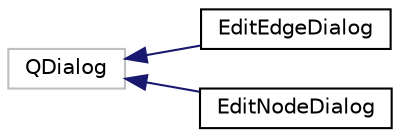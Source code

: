 digraph "Graphical Class Hierarchy"
{
  edge [fontname="Helvetica",fontsize="10",labelfontname="Helvetica",labelfontsize="10"];
  node [fontname="Helvetica",fontsize="10",shape=record];
  rankdir="LR";
  Node6 [label="QDialog",height=0.2,width=0.4,color="grey75", fillcolor="white", style="filled"];
  Node6 -> Node0 [dir="back",color="midnightblue",fontsize="10",style="solid",fontname="Helvetica"];
  Node0 [label="EditEdgeDialog",height=0.2,width=0.4,color="black", fillcolor="white", style="filled",URL="$class_edit_edge_dialog.html"];
  Node6 -> Node8 [dir="back",color="midnightblue",fontsize="10",style="solid",fontname="Helvetica"];
  Node8 [label="EditNodeDialog",height=0.2,width=0.4,color="black", fillcolor="white", style="filled",URL="$class_edit_node_dialog.html"];
}
